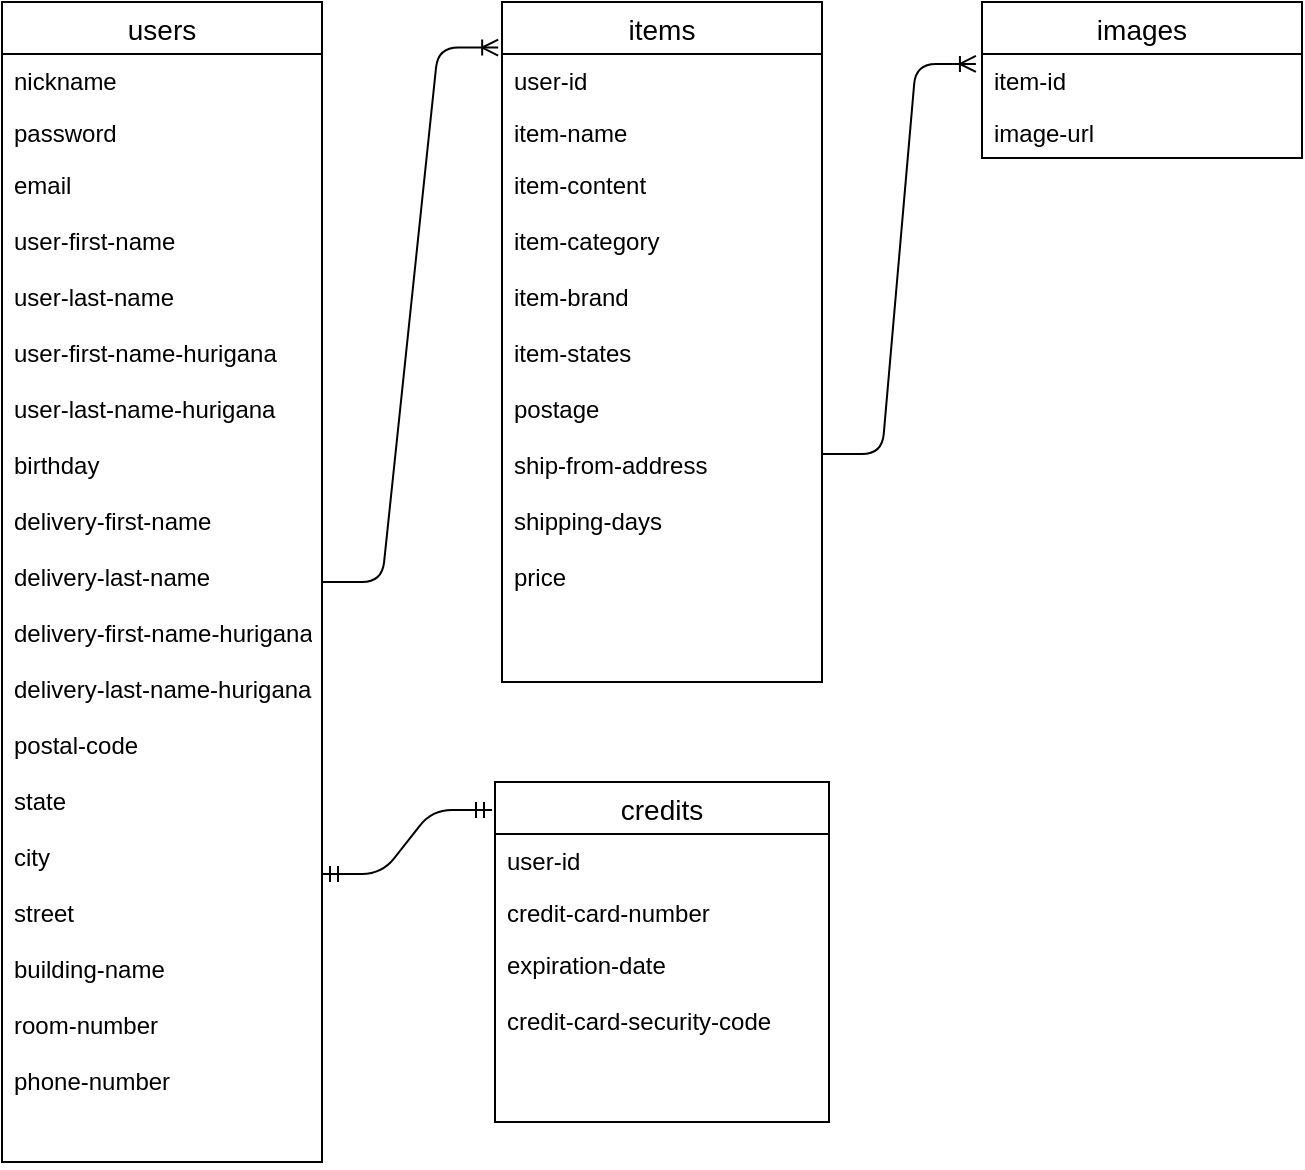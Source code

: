 <mxfile version="13.0.9">
    <diagram id="6hGFLwfOUW9BJ-s0fimq" name="Page-1">
        <mxGraphModel dx="718" dy="544" grid="1" gridSize="10" guides="1" tooltips="1" connect="1" arrows="1" fold="1" page="1" pageScale="1" pageWidth="827" pageHeight="1169" math="0" shadow="0">
            <root>
                <mxCell id="0"/>
                <mxCell id="1" parent="0"/>
                <mxCell id="36" value="" style="edgeStyle=entityRelationEdgeStyle;fontSize=12;html=1;endArrow=ERoneToMany;entryX=-0.012;entryY=0.067;entryDx=0;entryDy=0;entryPerimeter=0;" edge="1" parent="1" source="2" target="26">
                    <mxGeometry width="100" height="100" relative="1" as="geometry">
                        <mxPoint x="190" y="350" as="sourcePoint"/>
                        <mxPoint x="290" y="250" as="targetPoint"/>
                    </mxGeometry>
                </mxCell>
                <mxCell id="41" value="" style="edgeStyle=entityRelationEdgeStyle;fontSize=12;html=1;endArrow=ERoneToMany;entryX=-0.019;entryY=0.192;entryDx=0;entryDy=0;entryPerimeter=0;" edge="1" parent="1" target="38">
                    <mxGeometry width="100" height="100" relative="1" as="geometry">
                        <mxPoint x="440" y="276" as="sourcePoint"/>
                        <mxPoint x="500" y="230" as="targetPoint"/>
                    </mxGeometry>
                </mxCell>
                <mxCell id="46" value="" style="edgeStyle=entityRelationEdgeStyle;fontSize=12;html=1;endArrow=ERmandOne;startArrow=ERmandOne;" edge="1" parent="1">
                    <mxGeometry width="100" height="100" relative="1" as="geometry">
                        <mxPoint x="190" y="486" as="sourcePoint"/>
                        <mxPoint x="275" y="454" as="targetPoint"/>
                    </mxGeometry>
                </mxCell>
                <mxCell id="2" value="users" style="swimlane;fontStyle=0;childLayout=stackLayout;horizontal=1;startSize=26;horizontalStack=0;resizeParent=1;resizeParentMax=0;resizeLast=0;collapsible=1;marginBottom=0;align=center;fontSize=14;" vertex="1" parent="1">
                    <mxGeometry x="30" y="50" width="160" height="580" as="geometry"/>
                </mxCell>
                <mxCell id="3" value="nickname" style="text;strokeColor=none;fillColor=none;spacingLeft=4;spacingRight=4;overflow=hidden;rotatable=0;points=[[0,0.5],[1,0.5]];portConstraint=eastwest;fontSize=12;" vertex="1" parent="2">
                    <mxGeometry y="26" width="160" height="26" as="geometry"/>
                </mxCell>
                <mxCell id="4" value="password" style="text;strokeColor=none;fillColor=none;spacingLeft=4;spacingRight=4;overflow=hidden;rotatable=0;points=[[0,0.5],[1,0.5]];portConstraint=eastwest;fontSize=12;" vertex="1" parent="2">
                    <mxGeometry y="52" width="160" height="26" as="geometry"/>
                </mxCell>
                <mxCell id="5" value="email&#10;&#10;user-first-name&#10;&#10;user-last-name&#10;&#10;user-first-name-hurigana&#10;&#10;user-last-name-hurigana&#10;&#10;birthday&#10;&#10;delivery-first-name&#10;&#10;delivery-last-name&#10;&#10;delivery-first-name-hurigana&#10;&#10;delivery-last-name-hurigana&#10;&#10;postal-code&#10;&#10;state&#10;&#10;city&#10;&#10;street&#10;&#10;building-name&#10;&#10;room-number&#10;&#10;phone-number" style="text;strokeColor=none;fillColor=none;spacingLeft=4;spacingRight=4;overflow=hidden;rotatable=0;points=[[0,0.5],[1,0.5]];portConstraint=eastwest;fontSize=12;" vertex="1" parent="2">
                    <mxGeometry y="78" width="160" height="502" as="geometry"/>
                </mxCell>
                <mxCell id="77" value="credits" style="swimlane;fontStyle=0;childLayout=stackLayout;horizontal=1;startSize=26;horizontalStack=0;resizeParent=1;resizeParentMax=0;resizeLast=0;collapsible=1;marginBottom=0;align=center;fontSize=14;" vertex="1" parent="1">
                    <mxGeometry x="276.5" y="440" width="167" height="170" as="geometry"/>
                </mxCell>
                <mxCell id="78" value="user-id" style="text;strokeColor=none;fillColor=none;spacingLeft=4;spacingRight=4;overflow=hidden;rotatable=0;points=[[0,0.5],[1,0.5]];portConstraint=eastwest;fontSize=12;" vertex="1" parent="77">
                    <mxGeometry y="26" width="167" height="26" as="geometry"/>
                </mxCell>
                <mxCell id="79" value="credit-card-number" style="text;strokeColor=none;fillColor=none;spacingLeft=4;spacingRight=4;overflow=hidden;rotatable=0;points=[[0,0.5],[1,0.5]];portConstraint=eastwest;fontSize=12;" vertex="1" parent="77">
                    <mxGeometry y="52" width="167" height="26" as="geometry"/>
                </mxCell>
                <mxCell id="80" value="expiration-date&#10;&#10;credit-card-security-code&#10;&#10;&#10;" style="text;strokeColor=none;fillColor=none;spacingLeft=4;spacingRight=4;overflow=hidden;rotatable=0;points=[[0,0.5],[1,0.5]];portConstraint=eastwest;fontSize=12;" vertex="1" parent="77">
                    <mxGeometry y="78" width="167" height="92" as="geometry"/>
                </mxCell>
                <mxCell id="26" value="items" style="swimlane;fontStyle=0;childLayout=stackLayout;horizontal=1;startSize=26;horizontalStack=0;resizeParent=1;resizeParentMax=0;resizeLast=0;collapsible=1;marginBottom=0;align=center;fontSize=14;" vertex="1" parent="1">
                    <mxGeometry x="280" y="50" width="160" height="340" as="geometry">
                        <mxRectangle x="280" y="60" width="70" height="26" as="alternateBounds"/>
                    </mxGeometry>
                </mxCell>
                <mxCell id="27" value="user-id" style="text;strokeColor=none;fillColor=none;spacingLeft=4;spacingRight=4;overflow=hidden;rotatable=0;points=[[0,0.5],[1,0.5]];portConstraint=eastwest;fontSize=12;" vertex="1" parent="26">
                    <mxGeometry y="26" width="160" height="26" as="geometry"/>
                </mxCell>
                <mxCell id="28" value="item-name" style="text;strokeColor=none;fillColor=none;spacingLeft=4;spacingRight=4;overflow=hidden;rotatable=0;points=[[0,0.5],[1,0.5]];portConstraint=eastwest;fontSize=12;" vertex="1" parent="26">
                    <mxGeometry y="52" width="160" height="26" as="geometry"/>
                </mxCell>
                <mxCell id="29" value="item-content&#10;&#10;item-category&#10;&#10;item-brand&#10;&#10;item-states&#10;&#10;postage&#10;&#10;ship-from-address&#10;&#10;shipping-days&#10;&#10;price&#10;&#10;&#10;" style="text;strokeColor=none;fillColor=none;spacingLeft=4;spacingRight=4;overflow=hidden;rotatable=0;points=[[0,0.5],[1,0.5]];portConstraint=eastwest;fontSize=12;" vertex="1" parent="26">
                    <mxGeometry y="78" width="160" height="262" as="geometry"/>
                </mxCell>
                <mxCell id="37" value="images" style="swimlane;fontStyle=0;childLayout=stackLayout;horizontal=1;startSize=26;horizontalStack=0;resizeParent=1;resizeParentMax=0;resizeLast=0;collapsible=1;marginBottom=0;align=center;fontSize=14;" vertex="1" parent="1">
                    <mxGeometry x="520" y="50" width="160" height="78" as="geometry"/>
                </mxCell>
                <mxCell id="38" value="item-id" style="text;strokeColor=none;fillColor=none;spacingLeft=4;spacingRight=4;overflow=hidden;rotatable=0;points=[[0,0.5],[1,0.5]];portConstraint=eastwest;fontSize=12;" vertex="1" parent="37">
                    <mxGeometry y="26" width="160" height="26" as="geometry"/>
                </mxCell>
                <mxCell id="39" value="image-url" style="text;strokeColor=none;fillColor=none;spacingLeft=4;spacingRight=4;overflow=hidden;rotatable=0;points=[[0,0.5],[1,0.5]];portConstraint=eastwest;fontSize=12;" vertex="1" parent="37">
                    <mxGeometry y="52" width="160" height="26" as="geometry"/>
                </mxCell>
            </root>
        </mxGraphModel>
    </diagram>
</mxfile>